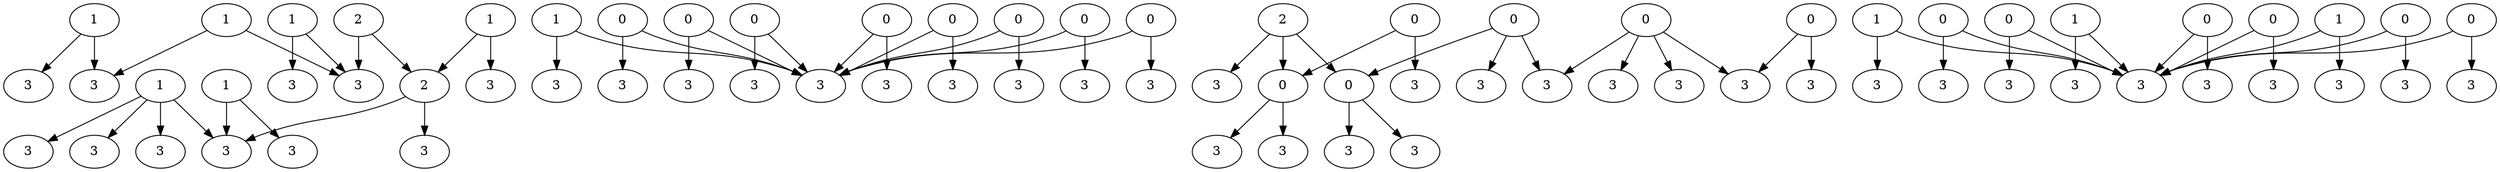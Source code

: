 /* Created by igraph 0.7.1 */
digraph {
  0 [
    label=1
    name=15939931148
    roles="[0]"
    times=1
  ];
  1 [
    label=3
    name=13399950394
    roles="[2]"
    times=1
  ];
  2 [
    label=0
    name=18608560914
    roles="[0, 1]"
    times=3
  ];
  3 [
    label=3
    name=15180775568
    roles="[2]"
    times=1
  ];
  4 [
    label=0
    name=15775851888
    roles="[0]"
    times=1
  ];
  5 [
    label=3
    name=18682504927
    roles="[2]"
    times=1
  ];
  6 [
    label=3
    name=15133230887
    roles="[2]"
    times=1
  ];
  7 [
    label=3
    name=15617537346
    roles="[1]"
    times=3
  ];
  8 [
    label=3
    name=15517399539
    roles="[2, 1]"
    times=2
  ];
  9 [
    label=2
    name=13290751035
    roles="[0, 1]"
    times=3
  ];
  10 [
    label=3
    name=15981939679
    roles="[2]"
    times=1
  ];
  11 [
    label=3
    name=13258281890
    roles="[1]"
    times=9
  ];
  12 [
    label=0
    name=18085407762
    roles="[0]"
    times=1
  ];
  13 [
    label=3
    name=15123181197
    roles="[2]"
    times=1
  ];
  14 [
    label=2
    name=18637499018
    roles="[0]"
    times=1
  ];
  15 [
    label=3
    name=13984452890
    roles="[2]"
    times=1
  ];
  16 [
    label=1
    name=15136838167
    roles="[0]"
    times=1
  ];
  17 [
    label=3
    name=13551641551
    roles="[2]"
    times=1
  ];
  18 [
    label=1
    name=13550884744
    roles="[0]"
    times=1
  ];
  19 [
    label=3
    name=15806082750
    roles="[2]"
    times=1
  ];
  20 [
    label=3
    name=15994076174
    roles="[2, 1]"
    times=3
  ];
  21 [
    label=3
    name=15023621240
    roles="[2]"
    times=1
  ];
  22 [
    label=3
    name=15537426733
    roles="[2]"
    times=1
  ];
  23 [
    label=3
    name=15328238659
    roles="[2]"
    times=1
  ];
  24 [
    label=0
    name=18683163276
    roles="[0]"
    times=1
  ];
  25 [
    label=2
    name=15285263216
    roles="[0]"
    times=1
  ];
  26 [
    label=0
    name=18685567690
    roles="[0, 3, 1]"
    times=3
  ];
  27 [
    label=3
    name=15828449543
    roles="[2]"
    times=1
  ];
  28 [
    label=0
    name=18780717602
    roles="[0]"
    times=1
  ];
  29 [
    label=1
    name=18709941164
    roles="[0]"
    times=1
  ];
  30 [
    label=1
    name=18108063995
    roles="[0]"
    times=1
  ];
  31 [
    label=3
    name=13434042387
    roles="[2]"
    times=1
  ];
  32 [
    label=0
    name=18785886163
    roles="[0]"
    times=2
  ];
  33 [
    label=3
    name=15285378384
    roles="[1]"
    times=2
  ];
  34 [
    label=3
    name=18184111157
    roles="[1]"
    times=1
  ];
  35 [
    label=3
    name=13782290246
    roles="[1]"
    times=1
  ];
  36 [
    label=3
    name=18380210737
    roles="[1]"
    times=9
  ];
  37 [
    label=3
    name=18281127037
    roles="[2]"
    times=1
  ];
  38 [
    label=3
    name=15082673063
    roles="[2]"
    times=1
  ];
  39 [
    label=0
    name=18384115250
    roles="[0]"
    times=1
  ];
  40 [
    label=0
    name=18227662022
    roles="[0]"
    times=1
  ];
  41 [
    label=3
    name=13323999404
    roles="[2]"
    times=1
  ];
  42 [
    label=3
    name=18385778253
    roles="[1]"
    times=1
  ];
  43 [
    label=0
    name=15984274728
    roles="[0]"
    times=1
  ];
  44 [
    label=0
    name=18683056071
    roles="[0]"
    times=1
  ];
  45 [
    label=3
    name=13409358903
    roles="[1]"
    times=1
  ];
  46 [
    label=1
    name=13137417802
    roles="[0]"
    times=2
  ];
  47 [
    label=0
    name=15520833999
    roles="[0]"
    times=1
  ];
  48 [
    label=0
    name=15680750610
    roles="[0]"
    times=1
  ];
  49 [
    label=3
    name=18338416608
    roles="[2]"
    times=1
  ];
  50 [
    label=0
    name=18048445867
    roles="[0]"
    times=1
  ];
  51 [
    label=3
    name=15085178599
    roles="[2]"
    times=1
  ];
  52 [
    label=3
    name=18285446214
    roles="[2]"
    times=1
  ];
  53 [
    label=1
    name=18317428118
    roles="[0]"
    times=1
  ];
  54 [
    label=0
    name=18483632779
    roles="[0]"
    times=1
  ];
  55 [
    label=3
    name=13795976846
    roles="[2]"
    times=1
  ];
  56 [
    label=0
    name=15085209900
    roles="[0]"
    times=1
  ];
  57 [
    label=3
    name=13550901263
    roles="[2]"
    times=1
  ];
  58 [
    label=3
    name=15729604808
    roles="[2]"
    times=1
  ];
  59 [
    label=3
    name=15121411351
    roles="[2]"
    times=1
  ];
  60 [
    label=1
    name=13703823025
    roles="[0]"
    times=1
  ];
  61 [
    label=3
    name=13890910720
    roles="[2]"
    times=1
  ];
  62 [
    label=3
    name=13733626203
    roles="[2]"
    times=1
  ];
  63 [
    label=0
    name=18385634320
    roles="[0]"
    times=1
  ];
  64 [
    label=3
    name=18385639378
    roles="[3, 1]"
    times=2
  ];
  65 [
    label=0
    name=18302810168
    roles="[0]"
    times=1
  ];
  66 [
    label=1
    name=18783041606
    roles="[0]"
    times=1
  ];
  67 [
    label=3
    name=13603174560
    roles="[2]"
    times=1
  ];
  68 [
    label=1
    name=15893719945
    roles="[0]"
    times=1
  ];
  69 [
    label=0
    name=15680863744
    roles="[0]"
    times=1
  ];
  70 [
    label=3
    name=13982705912
    roles="[2]"
    times=1
  ];
  71 [
    label=3
    name=13158658489
    roles="[2]"
    times=1
  ];
  72 [
    label=3
    name=13458293319
    roles="[2]"
    times=1
  ];
  73 [
    label=0
    name=15520452964
    roles="[0]"
    times=1
  ];
  74 [
    label=3
    name=18780478986
    roles="[2]"
    times=1
  ];
  75 [
    label=3
    name=15603853298
    roles="[2]"
    times=1
  ];

  0 -> 8 [
    weight=2
  ];
  0 -> 35 [
    weight=1
  ];
  2 -> 23 [
    weight=2
  ];
  2 -> 34 [
    weight=1
  ];
  4 -> 11 [
    weight=1
  ];
  4 -> 31 [
    weight=2
  ];
  9 -> 7 [
    weight=1
  ];
  9 -> 75 [
    weight=2
  ];
  12 -> 33 [
    weight=1
  ];
  12 -> 52 [
    weight=2
  ];
  14 -> 9 [
    weight=1
  ];
  14 -> 20 [
    weight=2
  ];
  16 -> 8 [
    weight=1
  ];
  16 -> 20 [
    weight=2
  ];
  18 -> 11 [
    weight=1
  ];
  18 -> 70 [
    weight=2
  ];
  24 -> 11 [
    weight=1
  ];
  24 -> 61 [
    weight=2
  ];
  25 -> 2 [
    weight=1
  ];
  25 -> 26 [
    weight=3
  ];
  25 -> 59 [
    weight=2
  ];
  26 -> 15 [
    weight=2
  ];
  26 -> 42 [
    weight=1
  ];
  28 -> 11 [
    weight=1
  ];
  28 -> 72 [
    weight=2
  ];
  29 -> 1 [
    weight=2
  ];
  29 -> 36 [
    weight=1
  ];
  30 -> 11 [
    weight=1
  ];
  30 -> 21 [
    weight=2
  ];
  32 -> 3 [
    weight=2
  ];
  32 -> 33 [
    weight=1
  ];
  32 -> 51 [
    weight=2
  ];
  32 -> 64 [
    weight=1
  ];
  39 -> 27 [
    weight=2
  ];
  39 -> 36 [
    weight=1
  ];
  40 -> 36 [
    weight=1
  ];
  40 -> 67 [
    weight=2
  ];
  43 -> 13 [
    weight=2
  ];
  43 -> 36 [
    weight=1
  ];
  44 -> 11 [
    weight=1
  ];
  44 -> 55 [
    weight=2
  ];
  46 -> 7 [
    weight=1
  ];
  46 -> 22 [
    weight=2
  ];
  46 -> 45 [
    weight=1
  ];
  46 -> 49 [
    weight=2
  ];
  47 -> 36 [
    weight=1
  ];
  47 -> 38 [
    weight=2
  ];
  48 -> 17 [
    weight=2
  ];
  48 -> 36 [
    weight=1
  ];
  50 -> 5 [
    weight=2
  ];
  50 -> 36 [
    weight=1
  ];
  53 -> 20 [
    weight=1
  ];
  53 -> 62 [
    weight=2
  ];
  54 -> 36 [
    weight=1
  ];
  54 -> 74 [
    weight=2
  ];
  56 -> 6 [
    weight=2
  ];
  56 -> 26 [
    weight=1
  ];
  60 -> 9 [
    weight=1
  ];
  60 -> 10 [
    weight=2
  ];
  63 -> 2 [
    weight=1
  ];
  63 -> 19 [
    weight=2
  ];
  63 -> 64 [
    weight=3
  ];
  65 -> 11 [
    weight=1
  ];
  65 -> 57 [
    weight=2
  ];
  66 -> 11 [
    weight=1
  ];
  66 -> 37 [
    weight=2
  ];
  68 -> 7 [
    weight=1
  ];
  68 -> 41 [
    weight=2
  ];
  69 -> 11 [
    weight=1
  ];
  69 -> 71 [
    weight=2
  ];
  73 -> 36 [
    weight=1
  ];
  73 -> 58 [
    weight=2
  ];
}

